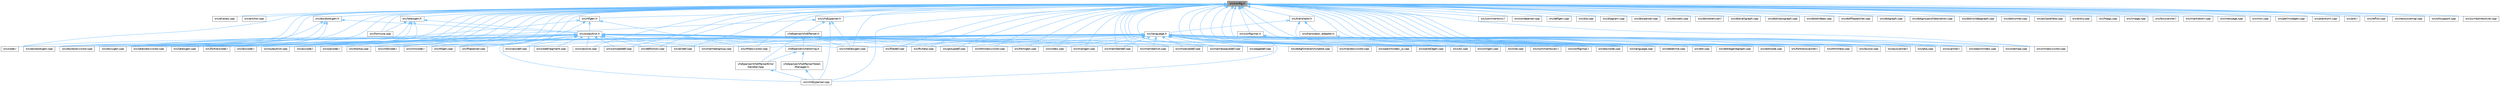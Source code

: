 digraph "src/config.h"
{
 // INTERACTIVE_SVG=YES
 // LATEX_PDF_SIZE
  bgcolor="transparent";
  edge [fontname=Helvetica,fontsize=10,labelfontname=Helvetica,labelfontsize=10];
  node [fontname=Helvetica,fontsize=10,shape=box,height=0.2,width=0.4];
  Node1 [id="Node000001",label="src/config.h",height=0.2,width=0.4,color="gray40", fillcolor="grey60", style="filled", fontcolor="black",tooltip=" "];
  Node1 -> Node2 [id="edge1_Node000001_Node000002",dir="back",color="steelblue1",style="solid",tooltip=" "];
  Node2 [id="Node000002",label="src/aliases.cpp",height=0.2,width=0.4,color="grey40", fillcolor="white", style="filled",URL="$d5/dd8/aliases_8cpp.html",tooltip=" "];
  Node1 -> Node3 [id="edge2_Node000001_Node000003",dir="back",color="steelblue1",style="solid",tooltip=" "];
  Node3 [id="Node000003",label="src/anchor.cpp",height=0.2,width=0.4,color="grey40", fillcolor="white", style="filled",URL="$dd/dd7/anchor_8cpp.html",tooltip=" "];
  Node1 -> Node4 [id="edge3_Node000001_Node000004",dir="back",color="steelblue1",style="solid",tooltip=" "];
  Node4 [id="Node000004",label="src/cite.cpp",height=0.2,width=0.4,color="grey40", fillcolor="white", style="filled",URL="$d5/d0b/cite_8cpp.html",tooltip=" "];
  Node1 -> Node5 [id="edge4_Node000001_Node000005",dir="back",color="steelblue1",style="solid",tooltip=" "];
  Node5 [id="Node000005",label="src/classdef.cpp",height=0.2,width=0.4,color="grey40", fillcolor="white", style="filled",URL="$de/d89/classdef_8cpp.html",tooltip=" "];
  Node1 -> Node6 [id="edge5_Node000001_Node000006",dir="back",color="steelblue1",style="solid",tooltip=" "];
  Node6 [id="Node000006",label="src/classlist.cpp",height=0.2,width=0.4,color="grey40", fillcolor="white", style="filled",URL="$d6/d10/classlist_8cpp.html",tooltip=" "];
  Node1 -> Node7 [id="edge6_Node000001_Node000007",dir="back",color="steelblue1",style="solid",tooltip=" "];
  Node7 [id="Node000007",label="src/code.l",height=0.2,width=0.4,color="grey40", fillcolor="white", style="filled",URL="$da/d1f/code_8l.html",tooltip=" "];
  Node1 -> Node8 [id="edge7_Node000001_Node000008",dir="back",color="steelblue1",style="solid",tooltip=" "];
  Node8 [id="Node000008",label="src/commentcnv.l",height=0.2,width=0.4,color="grey40", fillcolor="white", style="filled",URL="$d0/d47/commentcnv_8l.html",tooltip=" "];
  Node1 -> Node9 [id="edge8_Node000001_Node000009",dir="back",color="steelblue1",style="solid",tooltip=" "];
  Node9 [id="Node000009",label="src/commentscan.l",height=0.2,width=0.4,color="grey40", fillcolor="white", style="filled",URL="$d7/d5f/commentscan_8l.html",tooltip=" "];
  Node1 -> Node10 [id="edge9_Node000001_Node000010",dir="back",color="steelblue1",style="solid",tooltip=" "];
  Node10 [id="Node000010",label="src/conceptdef.cpp",height=0.2,width=0.4,color="grey40", fillcolor="white", style="filled",URL="$d8/d0a/conceptdef_8cpp.html",tooltip=" "];
  Node1 -> Node11 [id="edge10_Node000001_Node000011",dir="back",color="steelblue1",style="solid",tooltip=" "];
  Node11 [id="Node000011",label="src/condparser.cpp",height=0.2,width=0.4,color="grey40", fillcolor="white", style="filled",URL="$d7/d6d/condparser_8cpp.html",tooltip=" "];
  Node1 -> Node12 [id="edge11_Node000001_Node000012",dir="back",color="steelblue1",style="solid",tooltip=" "];
  Node12 [id="Node000012",label="src/configimpl.h",height=0.2,width=0.4,color="grey40", fillcolor="white", style="filled",URL="$db/db1/configimpl_8h.html",tooltip=" "];
  Node12 -> Node13 [id="edge12_Node000012_Node000013",dir="back",color="steelblue1",style="solid",tooltip=" "];
  Node13 [id="Node000013",label="src/configimpl.l",height=0.2,width=0.4,color="grey40", fillcolor="white", style="filled",URL="$d9/de3/configimpl_8l.html",tooltip=" "];
  Node12 -> Node14 [id="edge13_Node000012_Node000014",dir="back",color="steelblue1",style="solid",tooltip=" "];
  Node14 [id="Node000014",label="src/docnode.cpp",height=0.2,width=0.4,color="grey40", fillcolor="white", style="filled",URL="$d0/d2b/docnode_8cpp.html",tooltip=" "];
  Node12 -> Node15 [id="edge14_Node000012_Node000015",dir="back",color="steelblue1",style="solid",tooltip=" "];
  Node15 [id="Node000015",label="src/language.cpp",height=0.2,width=0.4,color="grey40", fillcolor="white", style="filled",URL="$d2/d48/language_8cpp.html",tooltip=" "];
  Node1 -> Node13 [id="edge15_Node000001_Node000013",dir="back",color="steelblue1",style="solid",tooltip=" "];
  Node1 -> Node16 [id="edge16_Node000001_Node000016",dir="back",color="steelblue1",style="solid",tooltip=" "];
  Node16 [id="Node000016",label="src/datetime.cpp",height=0.2,width=0.4,color="grey40", fillcolor="white", style="filled",URL="$d7/d14/datetime_8cpp.html",tooltip=" "];
  Node1 -> Node17 [id="edge17_Node000001_Node000017",dir="back",color="steelblue1",style="solid",tooltip=" "];
  Node17 [id="Node000017",label="src/defgen.cpp",height=0.2,width=0.4,color="grey40", fillcolor="white", style="filled",URL="$d3/d17/defgen_8cpp.html",tooltip=" "];
  Node1 -> Node18 [id="edge18_Node000001_Node000018",dir="back",color="steelblue1",style="solid",tooltip=" "];
  Node18 [id="Node000018",label="src/definition.cpp",height=0.2,width=0.4,color="grey40", fillcolor="white", style="filled",URL="$d3/dea/definition_8cpp.html",tooltip=" "];
  Node1 -> Node19 [id="edge19_Node000001_Node000019",dir="back",color="steelblue1",style="solid",tooltip=" "];
  Node19 [id="Node000019",label="src/dia.cpp",height=0.2,width=0.4,color="grey40", fillcolor="white", style="filled",URL="$d1/df5/dia_8cpp.html",tooltip=" "];
  Node1 -> Node20 [id="edge20_Node000001_Node000020",dir="back",color="steelblue1",style="solid",tooltip=" "];
  Node20 [id="Node000020",label="src/diagram.cpp",height=0.2,width=0.4,color="grey40", fillcolor="white", style="filled",URL="$da/d0d/diagram_8cpp.html",tooltip=" "];
  Node1 -> Node21 [id="edge21_Node000001_Node000021",dir="back",color="steelblue1",style="solid",tooltip=" "];
  Node21 [id="Node000021",label="src/dirdef.cpp",height=0.2,width=0.4,color="grey40", fillcolor="white", style="filled",URL="$d8/d52/dirdef_8cpp.html",tooltip=" "];
  Node1 -> Node22 [id="edge22_Node000001_Node000022",dir="back",color="steelblue1",style="solid",tooltip=" "];
  Node22 [id="Node000022",label="src/docbookgen.cpp",height=0.2,width=0.4,color="grey40", fillcolor="white", style="filled",URL="$d8/d29/docbookgen_8cpp.html",tooltip=" "];
  Node1 -> Node23 [id="edge23_Node000001_Node000023",dir="back",color="steelblue1",style="solid",tooltip=" "];
  Node23 [id="Node000023",label="src/docbookgen.h",height=0.2,width=0.4,color="grey40", fillcolor="white", style="filled",URL="$de/dea/docbookgen_8h.html",tooltip=" "];
  Node23 -> Node22 [id="edge24_Node000023_Node000022",dir="back",color="steelblue1",style="solid",tooltip=" "];
  Node23 -> Node24 [id="edge25_Node000023_Node000024",dir="back",color="steelblue1",style="solid",tooltip=" "];
  Node24 [id="Node000024",label="src/docbookvisitor.cpp",height=0.2,width=0.4,color="grey40", fillcolor="white", style="filled",URL="$dc/d05/docbookvisitor_8cpp.html",tooltip=" "];
  Node23 -> Node25 [id="edge26_Node000023_Node000025",dir="back",color="steelblue1",style="solid",tooltip=" "];
  Node25 [id="Node000025",label="src/doxygen.cpp",height=0.2,width=0.4,color="grey40", fillcolor="white", style="filled",URL="$dc/d98/doxygen_8cpp.html",tooltip=" "];
  Node23 -> Node26 [id="edge27_Node000023_Node000026",dir="back",color="steelblue1",style="solid",tooltip=" "];
  Node26 [id="Node000026",label="src/outputlist.h",height=0.2,width=0.4,color="grey40", fillcolor="white", style="filled",URL="$d2/db9/outputlist_8h.html",tooltip=" "];
  Node26 -> Node5 [id="edge28_Node000026_Node000005",dir="back",color="steelblue1",style="solid",tooltip=" "];
  Node26 -> Node6 [id="edge29_Node000026_Node000006",dir="back",color="steelblue1",style="solid",tooltip=" "];
  Node26 -> Node7 [id="edge30_Node000026_Node000007",dir="back",color="steelblue1",style="solid",tooltip=" "];
  Node26 -> Node27 [id="edge31_Node000026_Node000027",dir="back",color="steelblue1",style="solid",tooltip=" "];
  Node27 [id="Node000027",label="src/codefragment.cpp",height=0.2,width=0.4,color="grey40", fillcolor="white", style="filled",URL="$dd/d4a/codefragment_8cpp.html",tooltip=" "];
  Node26 -> Node10 [id="edge32_Node000026_Node000010",dir="back",color="steelblue1",style="solid",tooltip=" "];
  Node26 -> Node18 [id="edge33_Node000026_Node000018",dir="back",color="steelblue1",style="solid",tooltip=" "];
  Node26 -> Node21 [id="edge34_Node000026_Node000021",dir="back",color="steelblue1",style="solid",tooltip=" "];
  Node26 -> Node22 [id="edge35_Node000026_Node000022",dir="back",color="steelblue1",style="solid",tooltip=" "];
  Node26 -> Node25 [id="edge36_Node000026_Node000025",dir="back",color="steelblue1",style="solid",tooltip=" "];
  Node26 -> Node28 [id="edge37_Node000026_Node000028",dir="back",color="steelblue1",style="solid",tooltip=" "];
  Node28 [id="Node000028",label="src/filedef.cpp",height=0.2,width=0.4,color="grey40", fillcolor="white", style="filled",URL="$d6/ddc/filedef_8cpp.html",tooltip=" "];
  Node26 -> Node29 [id="edge38_Node000026_Node000029",dir="back",color="steelblue1",style="solid",tooltip=" "];
  Node29 [id="Node000029",label="src/fileparser.cpp",height=0.2,width=0.4,color="grey40", fillcolor="white", style="filled",URL="$d9/d74/fileparser_8cpp.html",tooltip=" "];
  Node26 -> Node30 [id="edge39_Node000026_Node000030",dir="back",color="steelblue1",style="solid",tooltip=" "];
  Node30 [id="Node000030",label="src/fortrancode.l",height=0.2,width=0.4,color="grey40", fillcolor="white", style="filled",URL="$d9/d5b/fortrancode_8l.html",tooltip=" "];
  Node26 -> Node31 [id="edge40_Node000026_Node000031",dir="back",color="steelblue1",style="solid",tooltip=" "];
  Node31 [id="Node000031",label="src/ftvhelp.cpp",height=0.2,width=0.4,color="grey40", fillcolor="white", style="filled",URL="$db/d41/ftvhelp_8cpp.html",tooltip=" "];
  Node26 -> Node32 [id="edge41_Node000026_Node000032",dir="back",color="steelblue1",style="solid",tooltip=" "];
  Node32 [id="Node000032",label="src/groupdef.cpp",height=0.2,width=0.4,color="grey40", fillcolor="white", style="filled",URL="$d6/d42/groupdef_8cpp.html",tooltip=" "];
  Node26 -> Node33 [id="edge42_Node000026_Node000033",dir="back",color="steelblue1",style="solid",tooltip=" "];
  Node33 [id="Node000033",label="src/htmldocvisitor.cpp",height=0.2,width=0.4,color="grey40", fillcolor="white", style="filled",URL="$da/db0/htmldocvisitor_8cpp.html",tooltip=" "];
  Node26 -> Node34 [id="edge43_Node000026_Node000034",dir="back",color="steelblue1",style="solid",tooltip=" "];
  Node34 [id="Node000034",label="src/htmlgen.cpp",height=0.2,width=0.4,color="grey40", fillcolor="white", style="filled",URL="$d8/d6e/htmlgen_8cpp.html",tooltip=" "];
  Node26 -> Node35 [id="edge44_Node000026_Node000035",dir="back",color="steelblue1",style="solid",tooltip=" "];
  Node35 [id="Node000035",label="src/index.cpp",height=0.2,width=0.4,color="grey40", fillcolor="white", style="filled",URL="$db/d14/index_8cpp.html",tooltip="This file contains functions for the various index pages."];
  Node26 -> Node36 [id="edge45_Node000026_Node000036",dir="back",color="steelblue1",style="solid",tooltip=" "];
  Node36 [id="Node000036",label="src/latexdocvisitor.cpp",height=0.2,width=0.4,color="grey40", fillcolor="white", style="filled",URL="$d1/d4e/latexdocvisitor_8cpp.html",tooltip=" "];
  Node26 -> Node37 [id="edge46_Node000026_Node000037",dir="back",color="steelblue1",style="solid",tooltip=" "];
  Node37 [id="Node000037",label="src/latexgen.cpp",height=0.2,width=0.4,color="grey40", fillcolor="white", style="filled",URL="$d4/d42/latexgen_8cpp.html",tooltip=" "];
  Node26 -> Node38 [id="edge47_Node000026_Node000038",dir="back",color="steelblue1",style="solid",tooltip=" "];
  Node38 [id="Node000038",label="src/lexcode.l",height=0.2,width=0.4,color="grey40", fillcolor="white", style="filled",URL="$d0/d7e/lexcode_8l.html",tooltip=" "];
  Node26 -> Node39 [id="edge48_Node000026_Node000039",dir="back",color="steelblue1",style="solid",tooltip=" "];
  Node39 [id="Node000039",label="src/mangen.cpp",height=0.2,width=0.4,color="grey40", fillcolor="white", style="filled",URL="$d7/de7/mangen_8cpp.html",tooltip=" "];
  Node26 -> Node40 [id="edge49_Node000026_Node000040",dir="back",color="steelblue1",style="solid",tooltip=" "];
  Node40 [id="Node000040",label="src/memberdef.cpp",height=0.2,width=0.4,color="grey40", fillcolor="white", style="filled",URL="$d0/d72/memberdef_8cpp.html",tooltip=" "];
  Node26 -> Node41 [id="edge50_Node000026_Node000041",dir="back",color="steelblue1",style="solid",tooltip=" "];
  Node41 [id="Node000041",label="src/membergroup.cpp",height=0.2,width=0.4,color="grey40", fillcolor="white", style="filled",URL="$d6/d18/membergroup_8cpp.html",tooltip=" "];
  Node26 -> Node42 [id="edge51_Node000026_Node000042",dir="back",color="steelblue1",style="solid",tooltip=" "];
  Node42 [id="Node000042",label="src/memberlist.cpp",height=0.2,width=0.4,color="grey40", fillcolor="white", style="filled",URL="$d0/d14/memberlist_8cpp.html",tooltip=" "];
  Node26 -> Node43 [id="edge52_Node000026_Node000043",dir="back",color="steelblue1",style="solid",tooltip=" "];
  Node43 [id="Node000043",label="src/moduledef.cpp",height=0.2,width=0.4,color="grey40", fillcolor="white", style="filled",URL="$dd/d5c/moduledef_8cpp.html",tooltip=" "];
  Node26 -> Node44 [id="edge53_Node000026_Node000044",dir="back",color="steelblue1",style="solid",tooltip=" "];
  Node44 [id="Node000044",label="src/namespacedef.cpp",height=0.2,width=0.4,color="grey40", fillcolor="white", style="filled",URL="$d7/d1c/namespacedef_8cpp.html",tooltip=" "];
  Node26 -> Node45 [id="edge54_Node000026_Node000045",dir="back",color="steelblue1",style="solid",tooltip=" "];
  Node45 [id="Node000045",label="src/outputlist.cpp",height=0.2,width=0.4,color="grey40", fillcolor="white", style="filled",URL="$db/dd8/outputlist_8cpp.html",tooltip=" "];
  Node26 -> Node46 [id="edge55_Node000026_Node000046",dir="back",color="steelblue1",style="solid",tooltip=" "];
  Node46 [id="Node000046",label="src/pagedef.cpp",height=0.2,width=0.4,color="grey40", fillcolor="white", style="filled",URL="$d9/db4/pagedef_8cpp.html",tooltip=" "];
  Node26 -> Node47 [id="edge56_Node000026_Node000047",dir="back",color="steelblue1",style="solid",tooltip=" "];
  Node47 [id="Node000047",label="src/pycode.l",height=0.2,width=0.4,color="grey40", fillcolor="white", style="filled",URL="$d3/ded/pycode_8l.html",tooltip=" "];
  Node26 -> Node48 [id="edge57_Node000026_Node000048",dir="back",color="steelblue1",style="solid",tooltip=" "];
  Node48 [id="Node000048",label="src/rtfgen.cpp",height=0.2,width=0.4,color="grey40", fillcolor="white", style="filled",URL="$d0/d9c/rtfgen_8cpp.html",tooltip=" "];
  Node26 -> Node49 [id="edge58_Node000026_Node000049",dir="back",color="steelblue1",style="solid",tooltip=" "];
  Node49 [id="Node000049",label="src/sqlcode.l",height=0.2,width=0.4,color="grey40", fillcolor="white", style="filled",URL="$d2/dda/sqlcode_8l.html",tooltip=" "];
  Node26 -> Node50 [id="edge59_Node000026_Node000050",dir="back",color="steelblue1",style="solid",tooltip=" "];
  Node50 [id="Node000050",label="src/sqlite3gen.cpp",height=0.2,width=0.4,color="grey40", fillcolor="white", style="filled",URL="$d8/df8/sqlite3gen_8cpp.html",tooltip=" "];
  Node26 -> Node51 [id="edge60_Node000026_Node000051",dir="back",color="steelblue1",style="solid",tooltip=" "];
  Node51 [id="Node000051",label="src/tooltip.cpp",height=0.2,width=0.4,color="grey40", fillcolor="white", style="filled",URL="$d7/d56/tooltip_8cpp.html",tooltip=" "];
  Node26 -> Node52 [id="edge61_Node000026_Node000052",dir="back",color="steelblue1",style="solid",tooltip=" "];
  Node52 [id="Node000052",label="src/util.cpp",height=0.2,width=0.4,color="grey40", fillcolor="white", style="filled",URL="$df/d2d/util_8cpp.html",tooltip=" "];
  Node26 -> Node53 [id="edge62_Node000026_Node000053",dir="back",color="steelblue1",style="solid",tooltip=" "];
  Node53 [id="Node000053",label="src/vhdlcode.l",height=0.2,width=0.4,color="grey40", fillcolor="white", style="filled",URL="$d5/d6a/vhdlcode_8l.html",tooltip=" "];
  Node26 -> Node54 [id="edge63_Node000026_Node000054",dir="back",color="steelblue1",style="solid",tooltip=" "];
  Node54 [id="Node000054",label="src/vhdldocgen.cpp",height=0.2,width=0.4,color="grey40", fillcolor="white", style="filled",URL="$de/dea/vhdldocgen_8cpp.html",tooltip=" "];
  Node26 -> Node55 [id="edge64_Node000026_Node000055",dir="back",color="steelblue1",style="solid",tooltip=" "];
  Node55 [id="Node000055",label="src/vhdljjparser.cpp",height=0.2,width=0.4,color="grey40", fillcolor="white", style="filled",URL="$d1/d86/vhdljjparser_8cpp.html",tooltip=" "];
  Node26 -> Node56 [id="edge65_Node000026_Node000056",dir="back",color="steelblue1",style="solid",tooltip=" "];
  Node56 [id="Node000056",label="src/xmlcode.l",height=0.2,width=0.4,color="grey40", fillcolor="white", style="filled",URL="$dc/dc1/xmlcode_8l.html",tooltip=" "];
  Node26 -> Node57 [id="edge66_Node000026_Node000057",dir="back",color="steelblue1",style="solid",tooltip=" "];
  Node57 [id="Node000057",label="src/xmlgen.cpp",height=0.2,width=0.4,color="grey40", fillcolor="white", style="filled",URL="$d0/dc3/xmlgen_8cpp.html",tooltip=" "];
  Node1 -> Node24 [id="edge67_Node000001_Node000024",dir="back",color="steelblue1",style="solid",tooltip=" "];
  Node1 -> Node14 [id="edge68_Node000001_Node000014",dir="back",color="steelblue1",style="solid",tooltip=" "];
  Node1 -> Node58 [id="edge69_Node000001_Node000058",dir="back",color="steelblue1",style="solid",tooltip=" "];
  Node58 [id="Node000058",label="src/docparser.cpp",height=0.2,width=0.4,color="grey40", fillcolor="white", style="filled",URL="$da/d17/docparser_8cpp.html",tooltip=" "];
  Node1 -> Node59 [id="edge70_Node000001_Node000059",dir="back",color="steelblue1",style="solid",tooltip=" "];
  Node59 [id="Node000059",label="src/docsets.cpp",height=0.2,width=0.4,color="grey40", fillcolor="white", style="filled",URL="$d7/d8f/docsets_8cpp.html",tooltip=" "];
  Node1 -> Node60 [id="edge71_Node000001_Node000060",dir="back",color="steelblue1",style="solid",tooltip=" "];
  Node60 [id="Node000060",label="src/doctokenizer.l",height=0.2,width=0.4,color="grey40", fillcolor="white", style="filled",URL="$d1/d39/doctokenizer_8l.html",tooltip=" "];
  Node1 -> Node61 [id="edge72_Node000001_Node000061",dir="back",color="steelblue1",style="solid",tooltip=" "];
  Node61 [id="Node000061",label="src/dot.cpp",height=0.2,width=0.4,color="grey40", fillcolor="white", style="filled",URL="$de/daa/dot_8cpp.html",tooltip=" "];
  Node1 -> Node62 [id="edge73_Node000001_Node000062",dir="back",color="steelblue1",style="solid",tooltip=" "];
  Node62 [id="Node000062",label="src/dotcallgraph.cpp",height=0.2,width=0.4,color="grey40", fillcolor="white", style="filled",URL="$d4/dd5/dotcallgraph_8cpp.html",tooltip=" "];
  Node1 -> Node63 [id="edge74_Node000001_Node000063",dir="back",color="steelblue1",style="solid",tooltip=" "];
  Node63 [id="Node000063",label="src/dotclassgraph.cpp",height=0.2,width=0.4,color="grey40", fillcolor="white", style="filled",URL="$d4/dcd/dotclassgraph_8cpp.html",tooltip=" "];
  Node1 -> Node64 [id="edge75_Node000001_Node000064",dir="back",color="steelblue1",style="solid",tooltip=" "];
  Node64 [id="Node000064",label="src/dotdirdeps.cpp",height=0.2,width=0.4,color="grey40", fillcolor="white", style="filled",URL="$da/d45/dotdirdeps_8cpp.html",tooltip=" "];
  Node1 -> Node65 [id="edge76_Node000001_Node000065",dir="back",color="steelblue1",style="solid",tooltip=" "];
  Node65 [id="Node000065",label="src/dotfilepatcher.cpp",height=0.2,width=0.4,color="grey40", fillcolor="white", style="filled",URL="$d9/d92/dotfilepatcher_8cpp.html",tooltip=" "];
  Node1 -> Node66 [id="edge77_Node000001_Node000066",dir="back",color="steelblue1",style="solid",tooltip=" "];
  Node66 [id="Node000066",label="src/dotgraph.cpp",height=0.2,width=0.4,color="grey40", fillcolor="white", style="filled",URL="$de/d45/dotgraph_8cpp.html",tooltip=" "];
  Node1 -> Node67 [id="edge78_Node000001_Node000067",dir="back",color="steelblue1",style="solid",tooltip=" "];
  Node67 [id="Node000067",label="src/dotgroupcollaboration.cpp",height=0.2,width=0.4,color="grey40", fillcolor="white", style="filled",URL="$d1/d86/dotgroupcollaboration_8cpp.html",tooltip=" "];
  Node1 -> Node68 [id="edge79_Node000001_Node000068",dir="back",color="steelblue1",style="solid",tooltip=" "];
  Node68 [id="Node000068",label="src/dotincldepgraph.cpp",height=0.2,width=0.4,color="grey40", fillcolor="white", style="filled",URL="$da/d57/dotincldepgraph_8cpp.html",tooltip=" "];
  Node1 -> Node69 [id="edge80_Node000001_Node000069",dir="back",color="steelblue1",style="solid",tooltip=" "];
  Node69 [id="Node000069",label="src/dotlegendgraph.cpp",height=0.2,width=0.4,color="grey40", fillcolor="white", style="filled",URL="$d4/d33/dotlegendgraph_8cpp.html",tooltip=" "];
  Node1 -> Node70 [id="edge81_Node000001_Node000070",dir="back",color="steelblue1",style="solid",tooltip=" "];
  Node70 [id="Node000070",label="src/dotnode.cpp",height=0.2,width=0.4,color="grey40", fillcolor="white", style="filled",URL="$df/d58/dotnode_8cpp.html",tooltip=" "];
  Node1 -> Node71 [id="edge82_Node000001_Node000071",dir="back",color="steelblue1",style="solid",tooltip=" "];
  Node71 [id="Node000071",label="src/dotrunner.cpp",height=0.2,width=0.4,color="grey40", fillcolor="white", style="filled",URL="$d1/dfe/dotrunner_8cpp.html",tooltip=" "];
  Node1 -> Node25 [id="edge83_Node000001_Node000025",dir="back",color="steelblue1",style="solid",tooltip=" "];
  Node1 -> Node72 [id="edge84_Node000001_Node000072",dir="back",color="steelblue1",style="solid",tooltip=" "];
  Node72 [id="Node000072",label="src/eclipsehelp.cpp",height=0.2,width=0.4,color="grey40", fillcolor="white", style="filled",URL="$d8/d56/eclipsehelp_8cpp.html",tooltip=" "];
  Node1 -> Node73 [id="edge85_Node000001_Node000073",dir="back",color="steelblue1",style="solid",tooltip=" "];
  Node73 [id="Node000073",label="src/entry.cpp",height=0.2,width=0.4,color="grey40", fillcolor="white", style="filled",URL="$d2/dd2/entry_8cpp.html",tooltip=" "];
  Node1 -> Node28 [id="edge86_Node000001_Node000028",dir="back",color="steelblue1",style="solid",tooltip=" "];
  Node1 -> Node74 [id="edge87_Node000001_Node000074",dir="back",color="steelblue1",style="solid",tooltip=" "];
  Node74 [id="Node000074",label="src/formula.cpp",height=0.2,width=0.4,color="grey40", fillcolor="white", style="filled",URL="$d7/d5b/formula_8cpp.html",tooltip=" "];
  Node1 -> Node30 [id="edge88_Node000001_Node000030",dir="back",color="steelblue1",style="solid",tooltip=" "];
  Node1 -> Node75 [id="edge89_Node000001_Node000075",dir="back",color="steelblue1",style="solid",tooltip=" "];
  Node75 [id="Node000075",label="src/fortranscanner.l",height=0.2,width=0.4,color="grey40", fillcolor="white", style="filled",URL="$dd/d00/fortranscanner_8l.html",tooltip=" "];
  Node1 -> Node31 [id="edge90_Node000001_Node000031",dir="back",color="steelblue1",style="solid",tooltip=" "];
  Node1 -> Node32 [id="edge91_Node000001_Node000032",dir="back",color="steelblue1",style="solid",tooltip=" "];
  Node1 -> Node76 [id="edge92_Node000001_Node000076",dir="back",color="steelblue1",style="solid",tooltip=" "];
  Node76 [id="Node000076",label="src/htags.cpp",height=0.2,width=0.4,color="grey40", fillcolor="white", style="filled",URL="$d9/db7/htags_8cpp.html",tooltip=" "];
  Node1 -> Node33 [id="edge93_Node000001_Node000033",dir="back",color="steelblue1",style="solid",tooltip=" "];
  Node1 -> Node34 [id="edge94_Node000001_Node000034",dir="back",color="steelblue1",style="solid",tooltip=" "];
  Node1 -> Node77 [id="edge95_Node000001_Node000077",dir="back",color="steelblue1",style="solid",tooltip=" "];
  Node77 [id="Node000077",label="src/htmlhelp.cpp",height=0.2,width=0.4,color="grey40", fillcolor="white", style="filled",URL="$d3/d4b/htmlhelp_8cpp.html",tooltip=" "];
  Node1 -> Node78 [id="edge96_Node000001_Node000078",dir="back",color="steelblue1",style="solid",tooltip=" "];
  Node78 [id="Node000078",label="src/image.cpp",height=0.2,width=0.4,color="grey40", fillcolor="white", style="filled",URL="$db/d11/image_8cpp.html",tooltip=" "];
  Node1 -> Node35 [id="edge97_Node000001_Node000035",dir="back",color="steelblue1",style="solid",tooltip=" "];
  Node1 -> Node15 [id="edge98_Node000001_Node000015",dir="back",color="steelblue1",style="solid",tooltip=" "];
  Node1 -> Node36 [id="edge99_Node000001_Node000036",dir="back",color="steelblue1",style="solid",tooltip=" "];
  Node1 -> Node37 [id="edge100_Node000001_Node000037",dir="back",color="steelblue1",style="solid",tooltip=" "];
  Node1 -> Node79 [id="edge101_Node000001_Node000079",dir="back",color="steelblue1",style="solid",tooltip=" "];
  Node79 [id="Node000079",label="src/latexgen.h",height=0.2,width=0.4,color="grey40", fillcolor="white", style="filled",URL="$d6/d9c/latexgen_8h.html",tooltip=" "];
  Node79 -> Node25 [id="edge102_Node000079_Node000025",dir="back",color="steelblue1",style="solid",tooltip=" "];
  Node79 -> Node74 [id="edge103_Node000079_Node000074",dir="back",color="steelblue1",style="solid",tooltip=" "];
  Node79 -> Node36 [id="edge104_Node000079_Node000036",dir="back",color="steelblue1",style="solid",tooltip=" "];
  Node79 -> Node37 [id="edge105_Node000079_Node000037",dir="back",color="steelblue1",style="solid",tooltip=" "];
  Node79 -> Node26 [id="edge106_Node000079_Node000026",dir="back",color="steelblue1",style="solid",tooltip=" "];
  Node1 -> Node80 [id="edge107_Node000001_Node000080",dir="back",color="steelblue1",style="solid",tooltip=" "];
  Node80 [id="Node000080",label="src/layout.cpp",height=0.2,width=0.4,color="grey40", fillcolor="white", style="filled",URL="$db/d16/layout_8cpp.html",tooltip=" "];
  Node1 -> Node38 [id="edge108_Node000001_Node000038",dir="back",color="steelblue1",style="solid",tooltip=" "];
  Node1 -> Node81 [id="edge109_Node000001_Node000081",dir="back",color="steelblue1",style="solid",tooltip=" "];
  Node81 [id="Node000081",label="src/lexscanner.l",height=0.2,width=0.4,color="grey40", fillcolor="white", style="filled",URL="$d4/d7d/lexscanner_8l.html",tooltip=" "];
  Node1 -> Node39 [id="edge110_Node000001_Node000039",dir="back",color="steelblue1",style="solid",tooltip=" "];
  Node1 -> Node82 [id="edge111_Node000001_Node000082",dir="back",color="steelblue1",style="solid",tooltip=" "];
  Node82 [id="Node000082",label="src/markdown.cpp",height=0.2,width=0.4,color="grey40", fillcolor="white", style="filled",URL="$de/d04/markdown_8cpp.html",tooltip=" "];
  Node1 -> Node40 [id="edge112_Node000001_Node000040",dir="back",color="steelblue1",style="solid",tooltip=" "];
  Node1 -> Node42 [id="edge113_Node000001_Node000042",dir="back",color="steelblue1",style="solid",tooltip=" "];
  Node1 -> Node83 [id="edge114_Node000001_Node000083",dir="back",color="steelblue1",style="solid",tooltip=" "];
  Node83 [id="Node000083",label="src/message.cpp",height=0.2,width=0.4,color="grey40", fillcolor="white", style="filled",URL="$d8/d6a/message_8cpp.html",tooltip=" "];
  Node1 -> Node43 [id="edge115_Node000001_Node000043",dir="back",color="steelblue1",style="solid",tooltip=" "];
  Node1 -> Node84 [id="edge116_Node000001_Node000084",dir="back",color="steelblue1",style="solid",tooltip=" "];
  Node84 [id="Node000084",label="src/msc.cpp",height=0.2,width=0.4,color="grey40", fillcolor="white", style="filled",URL="$db/d33/msc_8cpp.html",tooltip=" "];
  Node1 -> Node44 [id="edge117_Node000001_Node000044",dir="back",color="steelblue1",style="solid",tooltip=" "];
  Node1 -> Node45 [id="edge118_Node000001_Node000045",dir="back",color="steelblue1",style="solid",tooltip=" "];
  Node1 -> Node46 [id="edge119_Node000001_Node000046",dir="back",color="steelblue1",style="solid",tooltip=" "];
  Node1 -> Node85 [id="edge120_Node000001_Node000085",dir="back",color="steelblue1",style="solid",tooltip=" "];
  Node85 [id="Node000085",label="src/perlmodgen.cpp",height=0.2,width=0.4,color="grey40", fillcolor="white", style="filled",URL="$de/dd0/perlmodgen_8cpp.html",tooltip=" "];
  Node1 -> Node86 [id="edge121_Node000001_Node000086",dir="back",color="steelblue1",style="solid",tooltip=" "];
  Node86 [id="Node000086",label="src/plantuml.cpp",height=0.2,width=0.4,color="grey40", fillcolor="white", style="filled",URL="$d7/d5b/plantuml_8cpp.html",tooltip=" "];
  Node1 -> Node87 [id="edge122_Node000001_Node000087",dir="back",color="steelblue1",style="solid",tooltip=" "];
  Node87 [id="Node000087",label="src/pre.l",height=0.2,width=0.4,color="grey40", fillcolor="white", style="filled",URL="$d0/da7/pre_8l.html",tooltip=" "];
  Node1 -> Node47 [id="edge123_Node000001_Node000047",dir="back",color="steelblue1",style="solid",tooltip=" "];
  Node1 -> Node88 [id="edge124_Node000001_Node000088",dir="back",color="steelblue1",style="solid",tooltip=" "];
  Node88 [id="Node000088",label="src/pyscanner.l",height=0.2,width=0.4,color="grey40", fillcolor="white", style="filled",URL="$de/d2b/pyscanner_8l.html",tooltip=" "];
  Node1 -> Node89 [id="edge125_Node000001_Node000089",dir="back",color="steelblue1",style="solid",tooltip=" "];
  Node89 [id="Node000089",label="src/qhp.cpp",height=0.2,width=0.4,color="grey40", fillcolor="white", style="filled",URL="$d9/d45/qhp_8cpp.html",tooltip=" "];
  Node1 -> Node90 [id="edge126_Node000001_Node000090",dir="back",color="steelblue1",style="solid",tooltip=" "];
  Node90 [id="Node000090",label="src/reflist.cpp",height=0.2,width=0.4,color="grey40", fillcolor="white", style="filled",URL="$d4/d09/reflist_8cpp.html",tooltip=" "];
  Node1 -> Node91 [id="edge127_Node000001_Node000091",dir="back",color="steelblue1",style="solid",tooltip=" "];
  Node91 [id="Node000091",label="src/resourcemgr.cpp",height=0.2,width=0.4,color="grey40", fillcolor="white", style="filled",URL="$d6/dde/resourcemgr_8cpp.html",tooltip=" "];
  Node1 -> Node92 [id="edge128_Node000001_Node000092",dir="back",color="steelblue1",style="solid",tooltip=" "];
  Node92 [id="Node000092",label="src/rtfdocvisitor.cpp",height=0.2,width=0.4,color="grey40", fillcolor="white", style="filled",URL="$de/d9a/rtfdocvisitor_8cpp.html",tooltip=" "];
  Node1 -> Node48 [id="edge129_Node000001_Node000048",dir="back",color="steelblue1",style="solid",tooltip=" "];
  Node1 -> Node93 [id="edge130_Node000001_Node000093",dir="back",color="steelblue1",style="solid",tooltip=" "];
  Node93 [id="Node000093",label="src/rtfgen.h",height=0.2,width=0.4,color="grey40", fillcolor="white", style="filled",URL="$d4/daa/rtfgen_8h.html",tooltip=" "];
  Node93 -> Node25 [id="edge131_Node000093_Node000025",dir="back",color="steelblue1",style="solid",tooltip=" "];
  Node93 -> Node26 [id="edge132_Node000093_Node000026",dir="back",color="steelblue1",style="solid",tooltip=" "];
  Node93 -> Node92 [id="edge133_Node000093_Node000092",dir="back",color="steelblue1",style="solid",tooltip=" "];
  Node93 -> Node48 [id="edge134_Node000093_Node000048",dir="back",color="steelblue1",style="solid",tooltip=" "];
  Node1 -> Node94 [id="edge135_Node000001_Node000094",dir="back",color="steelblue1",style="solid",tooltip=" "];
  Node94 [id="Node000094",label="src/scanner.l",height=0.2,width=0.4,color="grey40", fillcolor="white", style="filled",URL="$da/d11/scanner_8l.html",tooltip=" "];
  Node1 -> Node95 [id="edge136_Node000001_Node000095",dir="back",color="steelblue1",style="solid",tooltip=" "];
  Node95 [id="Node000095",label="src/searchindex.cpp",height=0.2,width=0.4,color="grey40", fillcolor="white", style="filled",URL="$d7/d79/searchindex_8cpp.html",tooltip=" "];
  Node1 -> Node96 [id="edge137_Node000001_Node000096",dir="back",color="steelblue1",style="solid",tooltip=" "];
  Node96 [id="Node000096",label="src/sitemap.cpp",height=0.2,width=0.4,color="grey40", fillcolor="white", style="filled",URL="$d3/d25/sitemap_8cpp.html",tooltip=" "];
  Node1 -> Node49 [id="edge138_Node000001_Node000049",dir="back",color="steelblue1",style="solid",tooltip=" "];
  Node1 -> Node50 [id="edge139_Node000001_Node000050",dir="back",color="steelblue1",style="solid",tooltip=" "];
  Node1 -> Node97 [id="edge140_Node000001_Node000097",dir="back",color="steelblue1",style="solid",tooltip=" "];
  Node97 [id="Node000097",label="src/stlsupport.cpp",height=0.2,width=0.4,color="grey40", fillcolor="white", style="filled",URL="$d9/da1/stlsupport_8cpp.html",tooltip=" "];
  Node1 -> Node98 [id="edge141_Node000001_Node000098",dir="back",color="steelblue1",style="solid",tooltip=" "];
  Node98 [id="Node000098",label="src/symbolresolver.cpp",height=0.2,width=0.4,color="grey40", fillcolor="white", style="filled",URL="$d2/d99/symbolresolver_8cpp.html",tooltip=" "];
  Node1 -> Node51 [id="edge142_Node000001_Node000051",dir="back",color="steelblue1",style="solid",tooltip=" "];
  Node1 -> Node99 [id="edge143_Node000001_Node000099",dir="back",color="steelblue1",style="solid",tooltip=" "];
  Node99 [id="Node000099",label="src/translator.h",height=0.2,width=0.4,color="grey40", fillcolor="white", style="filled",URL="$d9/df1/translator_8h.html",tooltip=" "];
  Node99 -> Node15 [id="edge144_Node000099_Node000015",dir="back",color="steelblue1",style="solid",tooltip=" "];
  Node99 -> Node100 [id="edge145_Node000099_Node000100",dir="back",color="steelblue1",style="solid",tooltip=" "];
  Node100 [id="Node000100",label="src/language.h",height=0.2,width=0.4,color="grey40", fillcolor="white", style="filled",URL="$d8/dce/language_8h.html",tooltip=" "];
  Node100 -> Node4 [id="edge146_Node000100_Node000004",dir="back",color="steelblue1",style="solid",tooltip=" "];
  Node100 -> Node5 [id="edge147_Node000100_Node000005",dir="back",color="steelblue1",style="solid",tooltip=" "];
  Node100 -> Node6 [id="edge148_Node000100_Node000006",dir="back",color="steelblue1",style="solid",tooltip=" "];
  Node100 -> Node9 [id="edge149_Node000100_Node000009",dir="back",color="steelblue1",style="solid",tooltip=" "];
  Node100 -> Node10 [id="edge150_Node000100_Node000010",dir="back",color="steelblue1",style="solid",tooltip=" "];
  Node100 -> Node13 [id="edge151_Node000100_Node000013",dir="back",color="steelblue1",style="solid",tooltip=" "];
  Node100 -> Node16 [id="edge152_Node000100_Node000016",dir="back",color="steelblue1",style="solid",tooltip=" "];
  Node100 -> Node18 [id="edge153_Node000100_Node000018",dir="back",color="steelblue1",style="solid",tooltip=" "];
  Node100 -> Node21 [id="edge154_Node000100_Node000021",dir="back",color="steelblue1",style="solid",tooltip=" "];
  Node100 -> Node22 [id="edge155_Node000100_Node000022",dir="back",color="steelblue1",style="solid",tooltip=" "];
  Node100 -> Node24 [id="edge156_Node000100_Node000024",dir="back",color="steelblue1",style="solid",tooltip=" "];
  Node100 -> Node14 [id="edge157_Node000100_Node000014",dir="back",color="steelblue1",style="solid",tooltip=" "];
  Node100 -> Node61 [id="edge158_Node000100_Node000061",dir="back",color="steelblue1",style="solid",tooltip=" "];
  Node100 -> Node101 [id="edge159_Node000100_Node000101",dir="back",color="steelblue1",style="solid",tooltip=" "];
  Node101 [id="Node000101",label="src/dotgfxhierarchytable.cpp",height=0.2,width=0.4,color="grey40", fillcolor="white", style="filled",URL="$d4/d09/dotgfxhierarchytable_8cpp.html",tooltip=" "];
  Node100 -> Node69 [id="edge160_Node000100_Node000069",dir="back",color="steelblue1",style="solid",tooltip=" "];
  Node100 -> Node70 [id="edge161_Node000100_Node000070",dir="back",color="steelblue1",style="solid",tooltip=" "];
  Node100 -> Node25 [id="edge162_Node000100_Node000025",dir="back",color="steelblue1",style="solid",tooltip=" "];
  Node100 -> Node28 [id="edge163_Node000100_Node000028",dir="back",color="steelblue1",style="solid",tooltip=" "];
  Node100 -> Node75 [id="edge164_Node000100_Node000075",dir="back",color="steelblue1",style="solid",tooltip=" "];
  Node100 -> Node31 [id="edge165_Node000100_Node000031",dir="back",color="steelblue1",style="solid",tooltip=" "];
  Node100 -> Node32 [id="edge166_Node000100_Node000032",dir="back",color="steelblue1",style="solid",tooltip=" "];
  Node100 -> Node33 [id="edge167_Node000100_Node000033",dir="back",color="steelblue1",style="solid",tooltip=" "];
  Node100 -> Node34 [id="edge168_Node000100_Node000034",dir="back",color="steelblue1",style="solid",tooltip=" "];
  Node100 -> Node77 [id="edge169_Node000100_Node000077",dir="back",color="steelblue1",style="solid",tooltip=" "];
  Node100 -> Node35 [id="edge170_Node000100_Node000035",dir="back",color="steelblue1",style="solid",tooltip=" "];
  Node100 -> Node15 [id="edge171_Node000100_Node000015",dir="back",color="steelblue1",style="solid",tooltip=" "];
  Node100 -> Node36 [id="edge172_Node000100_Node000036",dir="back",color="steelblue1",style="solid",tooltip=" "];
  Node100 -> Node37 [id="edge173_Node000100_Node000037",dir="back",color="steelblue1",style="solid",tooltip=" "];
  Node100 -> Node80 [id="edge174_Node000100_Node000080",dir="back",color="steelblue1",style="solid",tooltip=" "];
  Node100 -> Node102 [id="edge175_Node000100_Node000102",dir="back",color="steelblue1",style="solid",tooltip=" "];
  Node102 [id="Node000102",label="src/mandocvisitor.cpp",height=0.2,width=0.4,color="grey40", fillcolor="white", style="filled",URL="$d8/dde/mandocvisitor_8cpp.html",tooltip=" "];
  Node100 -> Node39 [id="edge176_Node000100_Node000039",dir="back",color="steelblue1",style="solid",tooltip=" "];
  Node100 -> Node40 [id="edge177_Node000100_Node000040",dir="back",color="steelblue1",style="solid",tooltip=" "];
  Node100 -> Node41 [id="edge178_Node000100_Node000041",dir="back",color="steelblue1",style="solid",tooltip=" "];
  Node100 -> Node42 [id="edge179_Node000100_Node000042",dir="back",color="steelblue1",style="solid",tooltip=" "];
  Node100 -> Node43 [id="edge180_Node000100_Node000043",dir="back",color="steelblue1",style="solid",tooltip=" "];
  Node100 -> Node44 [id="edge181_Node000100_Node000044",dir="back",color="steelblue1",style="solid",tooltip=" "];
  Node100 -> Node46 [id="edge182_Node000100_Node000046",dir="back",color="steelblue1",style="solid",tooltip=" "];
  Node100 -> Node88 [id="edge183_Node000100_Node000088",dir="back",color="steelblue1",style="solid",tooltip=" "];
  Node100 -> Node89 [id="edge184_Node000100_Node000089",dir="back",color="steelblue1",style="solid",tooltip=" "];
  Node100 -> Node92 [id="edge185_Node000100_Node000092",dir="back",color="steelblue1",style="solid",tooltip=" "];
  Node100 -> Node48 [id="edge186_Node000100_Node000048",dir="back",color="steelblue1",style="solid",tooltip=" "];
  Node100 -> Node94 [id="edge187_Node000100_Node000094",dir="back",color="steelblue1",style="solid",tooltip=" "];
  Node100 -> Node95 [id="edge188_Node000100_Node000095",dir="back",color="steelblue1",style="solid",tooltip=" "];
  Node100 -> Node103 [id="edge189_Node000100_Node000103",dir="back",color="steelblue1",style="solid",tooltip=" "];
  Node103 [id="Node000103",label="src/searchindex_js.cpp",height=0.2,width=0.4,color="grey40", fillcolor="white", style="filled",URL="$d9/d2f/searchindex__js_8cpp.html",tooltip=" "];
  Node100 -> Node96 [id="edge190_Node000100_Node000096",dir="back",color="steelblue1",style="solid",tooltip=" "];
  Node100 -> Node50 [id="edge191_Node000100_Node000050",dir="back",color="steelblue1",style="solid",tooltip=" "];
  Node100 -> Node52 [id="edge192_Node000100_Node000052",dir="back",color="steelblue1",style="solid",tooltip=" "];
  Node100 -> Node54 [id="edge193_Node000100_Node000054",dir="back",color="steelblue1",style="solid",tooltip=" "];
  Node100 -> Node55 [id="edge194_Node000100_Node000055",dir="back",color="steelblue1",style="solid",tooltip=" "];
  Node100 -> Node104 [id="edge195_Node000100_Node000104",dir="back",color="steelblue1",style="solid",tooltip=" "];
  Node104 [id="Node000104",label="src/xmldocvisitor.cpp",height=0.2,width=0.4,color="grey40", fillcolor="white", style="filled",URL="$dd/db6/xmldocvisitor_8cpp.html",tooltip=" "];
  Node100 -> Node57 [id="edge196_Node000100_Node000057",dir="back",color="steelblue1",style="solid",tooltip=" "];
  Node99 -> Node105 [id="edge197_Node000099_Node000105",dir="back",color="steelblue1",style="solid",tooltip=" "];
  Node105 [id="Node000105",label="src/translator_adapter.h",height=0.2,width=0.4,color="grey40", fillcolor="white", style="filled",URL="$da/de6/translator__adapter_8h.html",tooltip=" "];
  Node105 -> Node15 [id="edge198_Node000105_Node000015",dir="back",color="steelblue1",style="solid",tooltip=" "];
  Node1 -> Node52 [id="edge199_Node000001_Node000052",dir="back",color="steelblue1",style="solid",tooltip=" "];
  Node1 -> Node53 [id="edge200_Node000001_Node000053",dir="back",color="steelblue1",style="solid",tooltip=" "];
  Node1 -> Node54 [id="edge201_Node000001_Node000054",dir="back",color="steelblue1",style="solid",tooltip=" "];
  Node1 -> Node55 [id="edge202_Node000001_Node000055",dir="back",color="steelblue1",style="solid",tooltip=" "];
  Node1 -> Node106 [id="edge203_Node000001_Node000106",dir="back",color="steelblue1",style="solid",tooltip=" "];
  Node106 [id="Node000106",label="src/vhdljjparser.h",height=0.2,width=0.4,color="grey40", fillcolor="white", style="filled",URL="$d2/d55/vhdljjparser_8h.html",tooltip=" "];
  Node106 -> Node25 [id="edge204_Node000106_Node000025",dir="back",color="steelblue1",style="solid",tooltip=" "];
  Node106 -> Node54 [id="edge205_Node000106_Node000054",dir="back",color="steelblue1",style="solid",tooltip=" "];
  Node106 -> Node55 [id="edge206_Node000106_Node000055",dir="back",color="steelblue1",style="solid",tooltip=" "];
  Node106 -> Node107 [id="edge207_Node000106_Node000107",dir="back",color="steelblue1",style="solid",tooltip=" "];
  Node107 [id="Node000107",label="vhdlparser/VhdlParser.h",height=0.2,width=0.4,color="grey40", fillcolor="white", style="filled",URL="$d5/df9/_vhdl_parser_8h.html",tooltip=" "];
  Node107 -> Node54 [id="edge208_Node000107_Node000054",dir="back",color="steelblue1",style="solid",tooltip=" "];
  Node107 -> Node108 [id="edge209_Node000107_Node000108",dir="back",color="steelblue1",style="solid",tooltip=" "];
  Node108 [id="Node000108",label="vhdlparser/VhdlParserError\lHandler.hpp",height=0.2,width=0.4,color="grey40", fillcolor="white", style="filled",URL="$d2/dc3/_vhdl_parser_error_handler_8hpp.html",tooltip=" "];
  Node108 -> Node55 [id="edge210_Node000108_Node000055",dir="back",color="steelblue1",style="solid",tooltip=" "];
  Node107 -> Node109 [id="edge211_Node000107_Node000109",dir="back",color="steelblue1",style="solid",tooltip=" "];
  Node109 [id="Node000109",label="vhdlparser/vhdlstring.h",height=0.2,width=0.4,color="grey40", fillcolor="white", style="filled",URL="$d9/d48/vhdlstring_8h.html",tooltip=" "];
  Node109 -> Node108 [id="edge212_Node000109_Node000108",dir="back",color="steelblue1",style="solid",tooltip=" "];
  Node109 -> Node110 [id="edge213_Node000109_Node000110",dir="back",color="steelblue1",style="solid",tooltip=" "];
  Node110 [id="Node000110",label="vhdlparser/VhdlParserToken\lManager.h",height=0.2,width=0.4,color="grey40", fillcolor="white", style="filled",URL="$d7/dad/_vhdl_parser_token_manager_8h.html",tooltip=" "];
  Node110 -> Node55 [id="edge214_Node000110_Node000055",dir="back",color="steelblue1",style="solid",tooltip=" "];
  Node1 -> Node56 [id="edge215_Node000001_Node000056",dir="back",color="steelblue1",style="solid",tooltip=" "];
  Node1 -> Node104 [id="edge216_Node000001_Node000104",dir="back",color="steelblue1",style="solid",tooltip=" "];
  Node1 -> Node57 [id="edge217_Node000001_Node000057",dir="back",color="steelblue1",style="solid",tooltip=" "];
}
